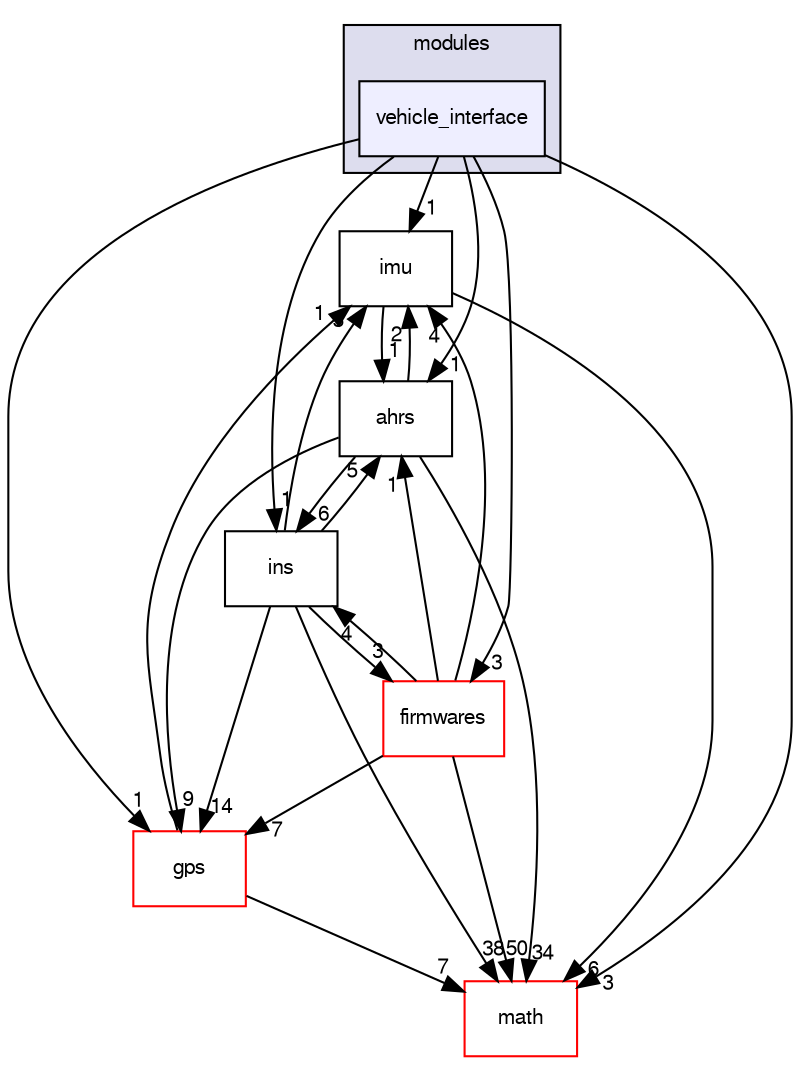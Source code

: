 digraph "sw/airborne/modules/vehicle_interface" {
  compound=true
  node [ fontsize="10", fontname="FreeSans"];
  edge [ labelfontsize="10", labelfontname="FreeSans"];
  subgraph clusterdir_c2abcdd6ccb39c3582929c0e3f5651c2 {
    graph [ bgcolor="#ddddee", pencolor="black", label="modules" fontname="FreeSans", fontsize="10", URL="dir_c2abcdd6ccb39c3582929c0e3f5651c2.html"]
  dir_372c0c9a1fec4794716fe8f0e2a7607d [shape=box, label="vehicle_interface", style="filled", fillcolor="#eeeeff", pencolor="black", URL="dir_372c0c9a1fec4794716fe8f0e2a7607d.html"];
  }
  dir_fcd55c2d9795129c53a601ffc56fe50e [shape=box label="imu" URL="dir_fcd55c2d9795129c53a601ffc56fe50e.html"];
  dir_12fb52dac4e3837dec02c6544f4d82f8 [shape=box label="ins" URL="dir_12fb52dac4e3837dec02c6544f4d82f8.html"];
  dir_4a55dba757caadfd5d6f3db96533e71b [shape=box label="ahrs" URL="dir_4a55dba757caadfd5d6f3db96533e71b.html"];
  dir_e7d2494544042a787a6ee70a779a5e07 [shape=box label="firmwares" fillcolor="white" style="filled" color="red" URL="dir_e7d2494544042a787a6ee70a779a5e07.html"];
  dir_29343b6f5fcd4b75a5dfbb985ff56864 [shape=box label="math" fillcolor="white" style="filled" color="red" URL="dir_29343b6f5fcd4b75a5dfbb985ff56864.html"];
  dir_5e5c455c6cc9b4955752fc2ddd0b9fff [shape=box label="gps" fillcolor="white" style="filled" color="red" URL="dir_5e5c455c6cc9b4955752fc2ddd0b9fff.html"];
  dir_fcd55c2d9795129c53a601ffc56fe50e->dir_4a55dba757caadfd5d6f3db96533e71b [headlabel="1", labeldistance=1.5 headhref="dir_000164_000110.html"];
  dir_fcd55c2d9795129c53a601ffc56fe50e->dir_29343b6f5fcd4b75a5dfbb985ff56864 [headlabel="6", labeldistance=1.5 headhref="dir_000164_000105.html"];
  dir_12fb52dac4e3837dec02c6544f4d82f8->dir_fcd55c2d9795129c53a601ffc56fe50e [headlabel="3", labeldistance=1.5 headhref="dir_000036_000164.html"];
  dir_12fb52dac4e3837dec02c6544f4d82f8->dir_4a55dba757caadfd5d6f3db96533e71b [headlabel="5", labeldistance=1.5 headhref="dir_000036_000110.html"];
  dir_12fb52dac4e3837dec02c6544f4d82f8->dir_e7d2494544042a787a6ee70a779a5e07 [headlabel="3", labeldistance=1.5 headhref="dir_000036_000092.html"];
  dir_12fb52dac4e3837dec02c6544f4d82f8->dir_29343b6f5fcd4b75a5dfbb985ff56864 [headlabel="38", labeldistance=1.5 headhref="dir_000036_000105.html"];
  dir_12fb52dac4e3837dec02c6544f4d82f8->dir_5e5c455c6cc9b4955752fc2ddd0b9fff [headlabel="14", labeldistance=1.5 headhref="dir_000036_000151.html"];
  dir_4a55dba757caadfd5d6f3db96533e71b->dir_fcd55c2d9795129c53a601ffc56fe50e [headlabel="2", labeldistance=1.5 headhref="dir_000110_000164.html"];
  dir_4a55dba757caadfd5d6f3db96533e71b->dir_12fb52dac4e3837dec02c6544f4d82f8 [headlabel="6", labeldistance=1.5 headhref="dir_000110_000036.html"];
  dir_4a55dba757caadfd5d6f3db96533e71b->dir_29343b6f5fcd4b75a5dfbb985ff56864 [headlabel="34", labeldistance=1.5 headhref="dir_000110_000105.html"];
  dir_4a55dba757caadfd5d6f3db96533e71b->dir_5e5c455c6cc9b4955752fc2ddd0b9fff [headlabel="9", labeldistance=1.5 headhref="dir_000110_000151.html"];
  dir_e7d2494544042a787a6ee70a779a5e07->dir_fcd55c2d9795129c53a601ffc56fe50e [headlabel="4", labeldistance=1.5 headhref="dir_000092_000164.html"];
  dir_e7d2494544042a787a6ee70a779a5e07->dir_12fb52dac4e3837dec02c6544f4d82f8 [headlabel="4", labeldistance=1.5 headhref="dir_000092_000036.html"];
  dir_e7d2494544042a787a6ee70a779a5e07->dir_4a55dba757caadfd5d6f3db96533e71b [headlabel="1", labeldistance=1.5 headhref="dir_000092_000110.html"];
  dir_e7d2494544042a787a6ee70a779a5e07->dir_29343b6f5fcd4b75a5dfbb985ff56864 [headlabel="50", labeldistance=1.5 headhref="dir_000092_000105.html"];
  dir_e7d2494544042a787a6ee70a779a5e07->dir_5e5c455c6cc9b4955752fc2ddd0b9fff [headlabel="7", labeldistance=1.5 headhref="dir_000092_000151.html"];
  dir_372c0c9a1fec4794716fe8f0e2a7607d->dir_fcd55c2d9795129c53a601ffc56fe50e [headlabel="1", labeldistance=1.5 headhref="dir_000204_000164.html"];
  dir_372c0c9a1fec4794716fe8f0e2a7607d->dir_12fb52dac4e3837dec02c6544f4d82f8 [headlabel="1", labeldistance=1.5 headhref="dir_000204_000036.html"];
  dir_372c0c9a1fec4794716fe8f0e2a7607d->dir_4a55dba757caadfd5d6f3db96533e71b [headlabel="1", labeldistance=1.5 headhref="dir_000204_000110.html"];
  dir_372c0c9a1fec4794716fe8f0e2a7607d->dir_e7d2494544042a787a6ee70a779a5e07 [headlabel="3", labeldistance=1.5 headhref="dir_000204_000092.html"];
  dir_372c0c9a1fec4794716fe8f0e2a7607d->dir_29343b6f5fcd4b75a5dfbb985ff56864 [headlabel="3", labeldistance=1.5 headhref="dir_000204_000105.html"];
  dir_372c0c9a1fec4794716fe8f0e2a7607d->dir_5e5c455c6cc9b4955752fc2ddd0b9fff [headlabel="1", labeldistance=1.5 headhref="dir_000204_000151.html"];
  dir_5e5c455c6cc9b4955752fc2ddd0b9fff->dir_fcd55c2d9795129c53a601ffc56fe50e [headlabel="1", labeldistance=1.5 headhref="dir_000151_000164.html"];
  dir_5e5c455c6cc9b4955752fc2ddd0b9fff->dir_29343b6f5fcd4b75a5dfbb985ff56864 [headlabel="7", labeldistance=1.5 headhref="dir_000151_000105.html"];
}
